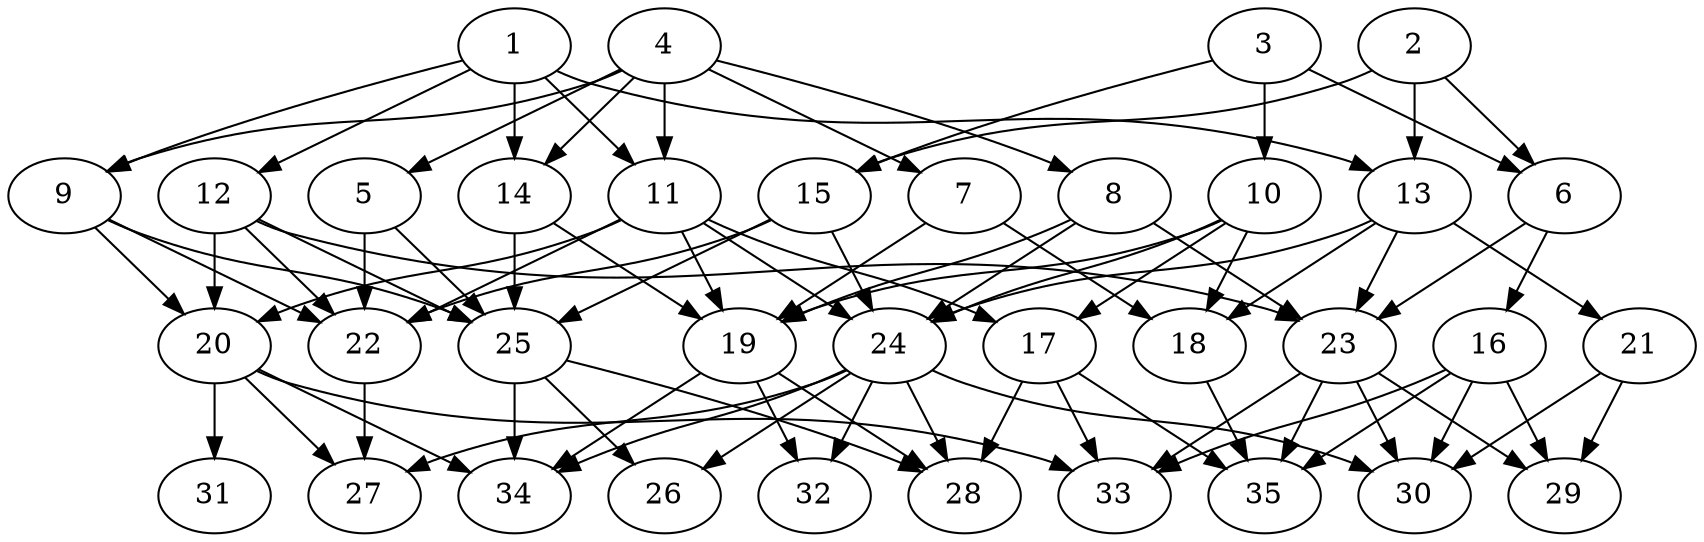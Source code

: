 // DAG (tier=2-normal, mode=data, n=35, ccr=0.407, fat=0.637, density=0.414, regular=0.543, jump=0.137, mindata=2097152, maxdata=16777216)
// DAG automatically generated by daggen at Sun Aug 24 16:33:34 2025
// /home/ermia/Project/Environments/daggen/bin/daggen --dot --ccr 0.407 --fat 0.637 --regular 0.543 --density 0.414 --jump 0.137 --mindata 2097152 --maxdata 16777216 -n 35 
digraph G {
  1 [size="3113486311680864256", alpha="0.07", expect_size="1556743155840432128"]
  1 -> 9 [size ="1508507438284800"]
  1 -> 11 [size ="1508507438284800"]
  1 -> 12 [size ="1508507438284800"]
  1 -> 13 [size ="1508507438284800"]
  1 -> 14 [size ="1508507438284800"]
  2 [size="58315739232911491072", alpha="0.19", expect_size="29157869616455745536"]
  2 -> 6 [size ="120304122724352"]
  2 -> 13 [size ="120304122724352"]
  2 -> 15 [size ="120304122724352"]
  3 [size="2292026941991509760", alpha="0.17", expect_size="1146013470995754880"]
  3 -> 6 [size ="1152245773107200"]
  3 -> 10 [size ="1152245773107200"]
  3 -> 15 [size ="1152245773107200"]
  4 [size="356427371215664971776", alpha="0.01", expect_size="178213685607832485888"]
  4 -> 5 [size ="402164765687808"]
  4 -> 7 [size ="402164765687808"]
  4 -> 8 [size ="402164765687808"]
  4 -> 9 [size ="402164765687808"]
  4 -> 11 [size ="402164765687808"]
  4 -> 14 [size ="402164765687808"]
  5 [size="3148414354186177609728", alpha="0.02", expect_size="1574207177093088804864"]
  5 -> 22 [size ="1718506752049152"]
  5 -> 25 [size ="1718506752049152"]
  6 [size="391894555262445184", alpha="0.13", expect_size="195947277631222592"]
  6 -> 16 [size ="238042933624832"]
  6 -> 23 [size ="238042933624832"]
  7 [size="4153678171056015147008", alpha="0.19", expect_size="2076839085528007573504"]
  7 -> 18 [size ="2067181214892032"]
  7 -> 19 [size ="2067181214892032"]
  8 [size="243298086237043040", alpha="0.18", expect_size="121649043118521520"]
  8 -> 19 [size ="114158225850368"]
  8 -> 23 [size ="114158225850368"]
  8 -> 24 [size ="114158225850368"]
  9 [size="757263504688783360", alpha="0.10", expect_size="378631752344391680"]
  9 -> 20 [size ="440075175329792"]
  9 -> 22 [size ="440075175329792"]
  9 -> 25 [size ="440075175329792"]
  10 [size="5807033572682204160", alpha="0.13", expect_size="2903516786341102080"]
  10 -> 17 [size ="2247678532517888"]
  10 -> 18 [size ="2247678532517888"]
  10 -> 19 [size ="2247678532517888"]
  10 -> 24 [size ="2247678532517888"]
  11 [size="596804772264308375552", alpha="0.15", expect_size="298402386132154187776"]
  11 -> 17 [size ="567080671772672"]
  11 -> 19 [size ="567080671772672"]
  11 -> 20 [size ="567080671772672"]
  11 -> 22 [size ="567080671772672"]
  11 -> 24 [size ="567080671772672"]
  12 [size="4011544476980612096", alpha="0.14", expect_size="2005772238490306048"]
  12 -> 20 [size ="1632912206200832"]
  12 -> 22 [size ="1632912206200832"]
  12 -> 23 [size ="1632912206200832"]
  12 -> 25 [size ="1632912206200832"]
  13 [size="759253402314390634496", alpha="0.14", expect_size="379626701157195317248"]
  13 -> 18 [size ="665806174158848"]
  13 -> 21 [size ="665806174158848"]
  13 -> 23 [size ="665806174158848"]
  13 -> 24 [size ="665806174158848"]
  14 [size="1294470198153149677568", alpha="0.11", expect_size="647235099076574838784"]
  14 -> 19 [size ="950206560468992"]
  14 -> 25 [size ="950206560468992"]
  15 [size="243929457335044448", alpha="0.06", expect_size="121964728667522224"]
  15 -> 22 [size ="169416629157888"]
  15 -> 24 [size ="169416629157888"]
  15 -> 25 [size ="169416629157888"]
  16 [size="93222920949646491648", alpha="0.11", expect_size="46611460474823245824"]
  16 -> 29 [size ="164476980559872"]
  16 -> 30 [size ="164476980559872"]
  16 -> 33 [size ="164476980559872"]
  16 -> 35 [size ="164476980559872"]
  17 [size="2767625111519723782144", alpha="0.16", expect_size="1383812555759861891072"]
  17 -> 28 [size ="1576987176992768"]
  17 -> 33 [size ="1576987176992768"]
  17 -> 35 [size ="1576987176992768"]
  18 [size="407626803992408256", alpha="0.14", expect_size="203813401996204128"]
  18 -> 35 [size ="272354647212032"]
  19 [size="4111748781249134592000", alpha="0.16", expect_size="2055874390624567296000"]
  19 -> 28 [size ="2053246235443200"]
  19 -> 32 [size ="2053246235443200"]
  19 -> 34 [size ="2053246235443200"]
  20 [size="38262956832769288", alpha="0.06", expect_size="19131478416384644"]
  20 -> 27 [size ="1555209805365248"]
  20 -> 31 [size ="1555209805365248"]
  20 -> 33 [size ="1555209805365248"]
  20 -> 34 [size ="1555209805365248"]
  21 [size="10842290700175976", alpha="0.20", expect_size="5421145350087988"]
  21 -> 29 [size ="475010170880000"]
  21 -> 30 [size ="475010170880000"]
  22 [size="217817852278750080", alpha="0.07", expect_size="108908926139375040"]
  22 -> 27 [size ="171989817884672"]
  23 [size="16240377423340558", alpha="0.19", expect_size="8120188711670279"]
  23 -> 29 [size ="1551100628959232"]
  23 -> 30 [size ="1551100628959232"]
  23 -> 33 [size ="1551100628959232"]
  23 -> 35 [size ="1551100628959232"]
  24 [size="20569463154090488", alpha="0.03", expect_size="10284731577045244"]
  24 -> 26 [size ="381074328780800"]
  24 -> 27 [size ="381074328780800"]
  24 -> 28 [size ="381074328780800"]
  24 -> 30 [size ="381074328780800"]
  24 -> 32 [size ="381074328780800"]
  24 -> 34 [size ="381074328780800"]
  25 [size="455590973254282752", alpha="0.10", expect_size="227795486627141376"]
  25 -> 26 [size ="276095672778752"]
  25 -> 28 [size ="276095672778752"]
  25 -> 34 [size ="276095672778752"]
  26 [size="3300818378818339840", alpha="0.18", expect_size="1650409189409169920"]
  27 [size="716121771050555932672", alpha="0.05", expect_size="358060885525277966336"]
  28 [size="1651216361272368384", alpha="0.07", expect_size="825608180636184192"]
  29 [size="566834673352527839232", alpha="0.12", expect_size="283417336676263919616"]
  30 [size="107942554250395616", alpha="0.15", expect_size="53971277125197808"]
  31 [size="3500641217569617870848", alpha="0.04", expect_size="1750320608784808935424"]
  32 [size="422957068609583296", alpha="0.13", expect_size="211478534304791648"]
  33 [size="32005703002198548", alpha="0.13", expect_size="16002851501099274"]
  34 [size="1820858241790351872", alpha="0.04", expect_size="910429120895175936"]
  35 [size="10835879593240428544", alpha="0.19", expect_size="5417939796620214272"]
}